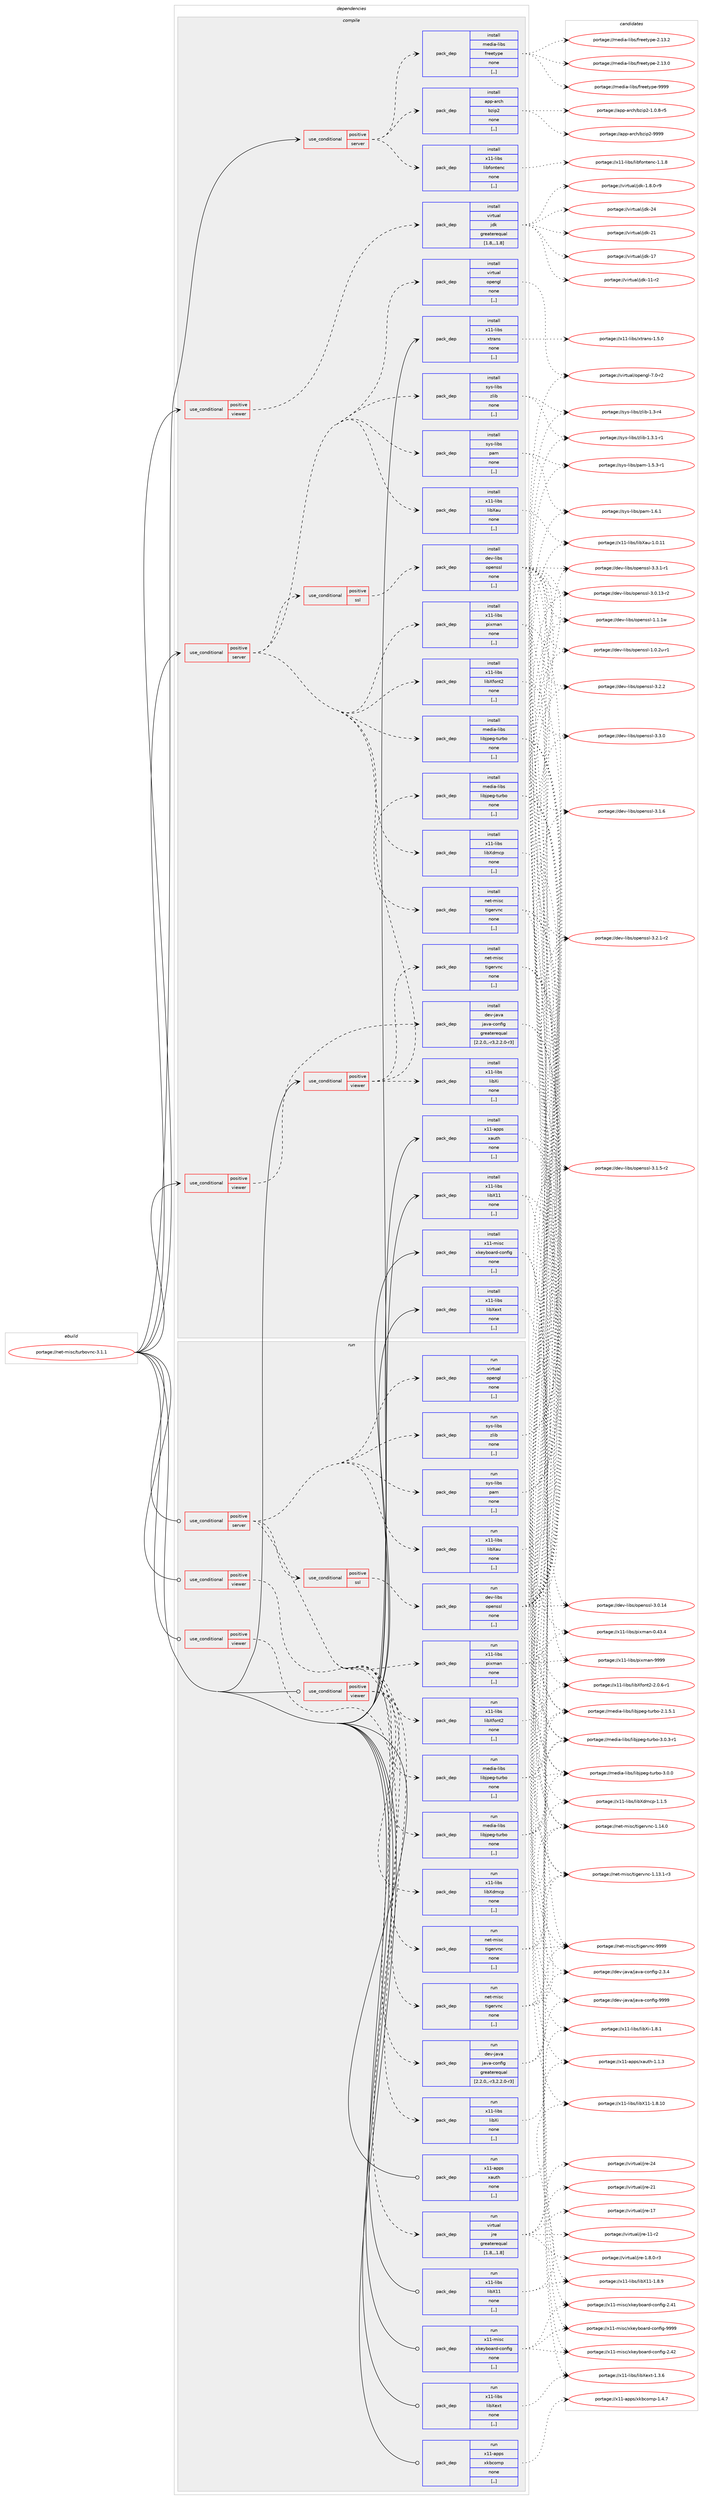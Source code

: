 digraph prolog {

# *************
# Graph options
# *************

newrank=true;
concentrate=true;
compound=true;
graph [rankdir=LR,fontname=Helvetica,fontsize=10,ranksep=1.5];#, ranksep=2.5, nodesep=0.2];
edge  [arrowhead=vee];
node  [fontname=Helvetica,fontsize=10];

# **********
# The ebuild
# **********

subgraph cluster_leftcol {
color=gray;
label=<<i>ebuild</i>>;
id [label="portage://net-misc/turbovnc-3.1.1", color=red, width=4, href="../net-misc/turbovnc-3.1.1.svg"];
}

# ****************
# The dependencies
# ****************

subgraph cluster_midcol {
color=gray;
label=<<i>dependencies</i>>;
subgraph cluster_compile {
fillcolor="#eeeeee";
style=filled;
label=<<i>compile</i>>;
subgraph cond99307 {
dependency377072 [label=<<TABLE BORDER="0" CELLBORDER="1" CELLSPACING="0" CELLPADDING="4"><TR><TD ROWSPAN="3" CELLPADDING="10">use_conditional</TD></TR><TR><TD>positive</TD></TR><TR><TD>server</TD></TR></TABLE>>, shape=none, color=red];
subgraph pack275048 {
dependency377073 [label=<<TABLE BORDER="0" CELLBORDER="1" CELLSPACING="0" CELLPADDING="4" WIDTH="220"><TR><TD ROWSPAN="6" CELLPADDING="30">pack_dep</TD></TR><TR><TD WIDTH="110">install</TD></TR><TR><TD>app-arch</TD></TR><TR><TD>bzip2</TD></TR><TR><TD>none</TD></TR><TR><TD>[,,]</TD></TR></TABLE>>, shape=none, color=blue];
}
dependency377072:e -> dependency377073:w [weight=20,style="dashed",arrowhead="vee"];
subgraph pack275049 {
dependency377074 [label=<<TABLE BORDER="0" CELLBORDER="1" CELLSPACING="0" CELLPADDING="4" WIDTH="220"><TR><TD ROWSPAN="6" CELLPADDING="30">pack_dep</TD></TR><TR><TD WIDTH="110">install</TD></TR><TR><TD>media-libs</TD></TR><TR><TD>freetype</TD></TR><TR><TD>none</TD></TR><TR><TD>[,,]</TD></TR></TABLE>>, shape=none, color=blue];
}
dependency377072:e -> dependency377074:w [weight=20,style="dashed",arrowhead="vee"];
subgraph pack275050 {
dependency377075 [label=<<TABLE BORDER="0" CELLBORDER="1" CELLSPACING="0" CELLPADDING="4" WIDTH="220"><TR><TD ROWSPAN="6" CELLPADDING="30">pack_dep</TD></TR><TR><TD WIDTH="110">install</TD></TR><TR><TD>x11-libs</TD></TR><TR><TD>libfontenc</TD></TR><TR><TD>none</TD></TR><TR><TD>[,,]</TD></TR></TABLE>>, shape=none, color=blue];
}
dependency377072:e -> dependency377075:w [weight=20,style="dashed",arrowhead="vee"];
}
id:e -> dependency377072:w [weight=20,style="solid",arrowhead="vee"];
subgraph cond99308 {
dependency377076 [label=<<TABLE BORDER="0" CELLBORDER="1" CELLSPACING="0" CELLPADDING="4"><TR><TD ROWSPAN="3" CELLPADDING="10">use_conditional</TD></TR><TR><TD>positive</TD></TR><TR><TD>server</TD></TR></TABLE>>, shape=none, color=red];
subgraph pack275051 {
dependency377077 [label=<<TABLE BORDER="0" CELLBORDER="1" CELLSPACING="0" CELLPADDING="4" WIDTH="220"><TR><TD ROWSPAN="6" CELLPADDING="30">pack_dep</TD></TR><TR><TD WIDTH="110">install</TD></TR><TR><TD>media-libs</TD></TR><TR><TD>libjpeg-turbo</TD></TR><TR><TD>none</TD></TR><TR><TD>[,,]</TD></TR></TABLE>>, shape=none, color=blue];
}
dependency377076:e -> dependency377077:w [weight=20,style="dashed",arrowhead="vee"];
subgraph pack275052 {
dependency377078 [label=<<TABLE BORDER="0" CELLBORDER="1" CELLSPACING="0" CELLPADDING="4" WIDTH="220"><TR><TD ROWSPAN="6" CELLPADDING="30">pack_dep</TD></TR><TR><TD WIDTH="110">install</TD></TR><TR><TD>sys-libs</TD></TR><TR><TD>pam</TD></TR><TR><TD>none</TD></TR><TR><TD>[,,]</TD></TR></TABLE>>, shape=none, color=blue];
}
dependency377076:e -> dependency377078:w [weight=20,style="dashed",arrowhead="vee"];
subgraph pack275053 {
dependency377079 [label=<<TABLE BORDER="0" CELLBORDER="1" CELLSPACING="0" CELLPADDING="4" WIDTH="220"><TR><TD ROWSPAN="6" CELLPADDING="30">pack_dep</TD></TR><TR><TD WIDTH="110">install</TD></TR><TR><TD>sys-libs</TD></TR><TR><TD>zlib</TD></TR><TR><TD>none</TD></TR><TR><TD>[,,]</TD></TR></TABLE>>, shape=none, color=blue];
}
dependency377076:e -> dependency377079:w [weight=20,style="dashed",arrowhead="vee"];
subgraph pack275054 {
dependency377080 [label=<<TABLE BORDER="0" CELLBORDER="1" CELLSPACING="0" CELLPADDING="4" WIDTH="220"><TR><TD ROWSPAN="6" CELLPADDING="30">pack_dep</TD></TR><TR><TD WIDTH="110">install</TD></TR><TR><TD>virtual</TD></TR><TR><TD>opengl</TD></TR><TR><TD>none</TD></TR><TR><TD>[,,]</TD></TR></TABLE>>, shape=none, color=blue];
}
dependency377076:e -> dependency377080:w [weight=20,style="dashed",arrowhead="vee"];
subgraph pack275055 {
dependency377081 [label=<<TABLE BORDER="0" CELLBORDER="1" CELLSPACING="0" CELLPADDING="4" WIDTH="220"><TR><TD ROWSPAN="6" CELLPADDING="30">pack_dep</TD></TR><TR><TD WIDTH="110">install</TD></TR><TR><TD>x11-libs</TD></TR><TR><TD>libXau</TD></TR><TR><TD>none</TD></TR><TR><TD>[,,]</TD></TR></TABLE>>, shape=none, color=blue];
}
dependency377076:e -> dependency377081:w [weight=20,style="dashed",arrowhead="vee"];
subgraph pack275056 {
dependency377082 [label=<<TABLE BORDER="0" CELLBORDER="1" CELLSPACING="0" CELLPADDING="4" WIDTH="220"><TR><TD ROWSPAN="6" CELLPADDING="30">pack_dep</TD></TR><TR><TD WIDTH="110">install</TD></TR><TR><TD>x11-libs</TD></TR><TR><TD>libXdmcp</TD></TR><TR><TD>none</TD></TR><TR><TD>[,,]</TD></TR></TABLE>>, shape=none, color=blue];
}
dependency377076:e -> dependency377082:w [weight=20,style="dashed",arrowhead="vee"];
subgraph pack275057 {
dependency377083 [label=<<TABLE BORDER="0" CELLBORDER="1" CELLSPACING="0" CELLPADDING="4" WIDTH="220"><TR><TD ROWSPAN="6" CELLPADDING="30">pack_dep</TD></TR><TR><TD WIDTH="110">install</TD></TR><TR><TD>x11-libs</TD></TR><TR><TD>libXfont2</TD></TR><TR><TD>none</TD></TR><TR><TD>[,,]</TD></TR></TABLE>>, shape=none, color=blue];
}
dependency377076:e -> dependency377083:w [weight=20,style="dashed",arrowhead="vee"];
subgraph pack275058 {
dependency377084 [label=<<TABLE BORDER="0" CELLBORDER="1" CELLSPACING="0" CELLPADDING="4" WIDTH="220"><TR><TD ROWSPAN="6" CELLPADDING="30">pack_dep</TD></TR><TR><TD WIDTH="110">install</TD></TR><TR><TD>x11-libs</TD></TR><TR><TD>pixman</TD></TR><TR><TD>none</TD></TR><TR><TD>[,,]</TD></TR></TABLE>>, shape=none, color=blue];
}
dependency377076:e -> dependency377084:w [weight=20,style="dashed",arrowhead="vee"];
subgraph cond99309 {
dependency377085 [label=<<TABLE BORDER="0" CELLBORDER="1" CELLSPACING="0" CELLPADDING="4"><TR><TD ROWSPAN="3" CELLPADDING="10">use_conditional</TD></TR><TR><TD>positive</TD></TR><TR><TD>ssl</TD></TR></TABLE>>, shape=none, color=red];
subgraph pack275059 {
dependency377086 [label=<<TABLE BORDER="0" CELLBORDER="1" CELLSPACING="0" CELLPADDING="4" WIDTH="220"><TR><TD ROWSPAN="6" CELLPADDING="30">pack_dep</TD></TR><TR><TD WIDTH="110">install</TD></TR><TR><TD>dev-libs</TD></TR><TR><TD>openssl</TD></TR><TR><TD>none</TD></TR><TR><TD>[,,]</TD></TR></TABLE>>, shape=none, color=blue];
}
dependency377085:e -> dependency377086:w [weight=20,style="dashed",arrowhead="vee"];
}
dependency377076:e -> dependency377085:w [weight=20,style="dashed",arrowhead="vee"];
subgraph pack275060 {
dependency377087 [label=<<TABLE BORDER="0" CELLBORDER="1" CELLSPACING="0" CELLPADDING="4" WIDTH="220"><TR><TD ROWSPAN="6" CELLPADDING="30">pack_dep</TD></TR><TR><TD WIDTH="110">install</TD></TR><TR><TD>net-misc</TD></TR><TR><TD>tigervnc</TD></TR><TR><TD>none</TD></TR><TR><TD>[,,]</TD></TR></TABLE>>, shape=none, color=blue];
}
dependency377076:e -> dependency377087:w [weight=20,style="dashed",arrowhead="vee"];
}
id:e -> dependency377076:w [weight=20,style="solid",arrowhead="vee"];
subgraph cond99310 {
dependency377088 [label=<<TABLE BORDER="0" CELLBORDER="1" CELLSPACING="0" CELLPADDING="4"><TR><TD ROWSPAN="3" CELLPADDING="10">use_conditional</TD></TR><TR><TD>positive</TD></TR><TR><TD>viewer</TD></TR></TABLE>>, shape=none, color=red];
subgraph pack275061 {
dependency377089 [label=<<TABLE BORDER="0" CELLBORDER="1" CELLSPACING="0" CELLPADDING="4" WIDTH="220"><TR><TD ROWSPAN="6" CELLPADDING="30">pack_dep</TD></TR><TR><TD WIDTH="110">install</TD></TR><TR><TD>dev-java</TD></TR><TR><TD>java-config</TD></TR><TR><TD>greaterequal</TD></TR><TR><TD>[2.2.0,,-r3,2.2.0-r3]</TD></TR></TABLE>>, shape=none, color=blue];
}
dependency377088:e -> dependency377089:w [weight=20,style="dashed",arrowhead="vee"];
}
id:e -> dependency377088:w [weight=20,style="solid",arrowhead="vee"];
subgraph cond99311 {
dependency377090 [label=<<TABLE BORDER="0" CELLBORDER="1" CELLSPACING="0" CELLPADDING="4"><TR><TD ROWSPAN="3" CELLPADDING="10">use_conditional</TD></TR><TR><TD>positive</TD></TR><TR><TD>viewer</TD></TR></TABLE>>, shape=none, color=red];
subgraph pack275062 {
dependency377091 [label=<<TABLE BORDER="0" CELLBORDER="1" CELLSPACING="0" CELLPADDING="4" WIDTH="220"><TR><TD ROWSPAN="6" CELLPADDING="30">pack_dep</TD></TR><TR><TD WIDTH="110">install</TD></TR><TR><TD>media-libs</TD></TR><TR><TD>libjpeg-turbo</TD></TR><TR><TD>none</TD></TR><TR><TD>[,,]</TD></TR></TABLE>>, shape=none, color=blue];
}
dependency377090:e -> dependency377091:w [weight=20,style="dashed",arrowhead="vee"];
subgraph pack275063 {
dependency377092 [label=<<TABLE BORDER="0" CELLBORDER="1" CELLSPACING="0" CELLPADDING="4" WIDTH="220"><TR><TD ROWSPAN="6" CELLPADDING="30">pack_dep</TD></TR><TR><TD WIDTH="110">install</TD></TR><TR><TD>x11-libs</TD></TR><TR><TD>libXi</TD></TR><TR><TD>none</TD></TR><TR><TD>[,,]</TD></TR></TABLE>>, shape=none, color=blue];
}
dependency377090:e -> dependency377092:w [weight=20,style="dashed",arrowhead="vee"];
subgraph pack275064 {
dependency377093 [label=<<TABLE BORDER="0" CELLBORDER="1" CELLSPACING="0" CELLPADDING="4" WIDTH="220"><TR><TD ROWSPAN="6" CELLPADDING="30">pack_dep</TD></TR><TR><TD WIDTH="110">install</TD></TR><TR><TD>net-misc</TD></TR><TR><TD>tigervnc</TD></TR><TR><TD>none</TD></TR><TR><TD>[,,]</TD></TR></TABLE>>, shape=none, color=blue];
}
dependency377090:e -> dependency377093:w [weight=20,style="dashed",arrowhead="vee"];
}
id:e -> dependency377090:w [weight=20,style="solid",arrowhead="vee"];
subgraph cond99312 {
dependency377094 [label=<<TABLE BORDER="0" CELLBORDER="1" CELLSPACING="0" CELLPADDING="4"><TR><TD ROWSPAN="3" CELLPADDING="10">use_conditional</TD></TR><TR><TD>positive</TD></TR><TR><TD>viewer</TD></TR></TABLE>>, shape=none, color=red];
subgraph pack275065 {
dependency377095 [label=<<TABLE BORDER="0" CELLBORDER="1" CELLSPACING="0" CELLPADDING="4" WIDTH="220"><TR><TD ROWSPAN="6" CELLPADDING="30">pack_dep</TD></TR><TR><TD WIDTH="110">install</TD></TR><TR><TD>virtual</TD></TR><TR><TD>jdk</TD></TR><TR><TD>greaterequal</TD></TR><TR><TD>[1.8,,,1.8]</TD></TR></TABLE>>, shape=none, color=blue];
}
dependency377094:e -> dependency377095:w [weight=20,style="dashed",arrowhead="vee"];
}
id:e -> dependency377094:w [weight=20,style="solid",arrowhead="vee"];
subgraph pack275066 {
dependency377096 [label=<<TABLE BORDER="0" CELLBORDER="1" CELLSPACING="0" CELLPADDING="4" WIDTH="220"><TR><TD ROWSPAN="6" CELLPADDING="30">pack_dep</TD></TR><TR><TD WIDTH="110">install</TD></TR><TR><TD>x11-apps</TD></TR><TR><TD>xauth</TD></TR><TR><TD>none</TD></TR><TR><TD>[,,]</TD></TR></TABLE>>, shape=none, color=blue];
}
id:e -> dependency377096:w [weight=20,style="solid",arrowhead="vee"];
subgraph pack275067 {
dependency377097 [label=<<TABLE BORDER="0" CELLBORDER="1" CELLSPACING="0" CELLPADDING="4" WIDTH="220"><TR><TD ROWSPAN="6" CELLPADDING="30">pack_dep</TD></TR><TR><TD WIDTH="110">install</TD></TR><TR><TD>x11-libs</TD></TR><TR><TD>libX11</TD></TR><TR><TD>none</TD></TR><TR><TD>[,,]</TD></TR></TABLE>>, shape=none, color=blue];
}
id:e -> dependency377097:w [weight=20,style="solid",arrowhead="vee"];
subgraph pack275068 {
dependency377098 [label=<<TABLE BORDER="0" CELLBORDER="1" CELLSPACING="0" CELLPADDING="4" WIDTH="220"><TR><TD ROWSPAN="6" CELLPADDING="30">pack_dep</TD></TR><TR><TD WIDTH="110">install</TD></TR><TR><TD>x11-libs</TD></TR><TR><TD>libXext</TD></TR><TR><TD>none</TD></TR><TR><TD>[,,]</TD></TR></TABLE>>, shape=none, color=blue];
}
id:e -> dependency377098:w [weight=20,style="solid",arrowhead="vee"];
subgraph pack275069 {
dependency377099 [label=<<TABLE BORDER="0" CELLBORDER="1" CELLSPACING="0" CELLPADDING="4" WIDTH="220"><TR><TD ROWSPAN="6" CELLPADDING="30">pack_dep</TD></TR><TR><TD WIDTH="110">install</TD></TR><TR><TD>x11-libs</TD></TR><TR><TD>xtrans</TD></TR><TR><TD>none</TD></TR><TR><TD>[,,]</TD></TR></TABLE>>, shape=none, color=blue];
}
id:e -> dependency377099:w [weight=20,style="solid",arrowhead="vee"];
subgraph pack275070 {
dependency377100 [label=<<TABLE BORDER="0" CELLBORDER="1" CELLSPACING="0" CELLPADDING="4" WIDTH="220"><TR><TD ROWSPAN="6" CELLPADDING="30">pack_dep</TD></TR><TR><TD WIDTH="110">install</TD></TR><TR><TD>x11-misc</TD></TR><TR><TD>xkeyboard-config</TD></TR><TR><TD>none</TD></TR><TR><TD>[,,]</TD></TR></TABLE>>, shape=none, color=blue];
}
id:e -> dependency377100:w [weight=20,style="solid",arrowhead="vee"];
}
subgraph cluster_compileandrun {
fillcolor="#eeeeee";
style=filled;
label=<<i>compile and run</i>>;
}
subgraph cluster_run {
fillcolor="#eeeeee";
style=filled;
label=<<i>run</i>>;
subgraph cond99313 {
dependency377101 [label=<<TABLE BORDER="0" CELLBORDER="1" CELLSPACING="0" CELLPADDING="4"><TR><TD ROWSPAN="3" CELLPADDING="10">use_conditional</TD></TR><TR><TD>positive</TD></TR><TR><TD>server</TD></TR></TABLE>>, shape=none, color=red];
subgraph pack275071 {
dependency377102 [label=<<TABLE BORDER="0" CELLBORDER="1" CELLSPACING="0" CELLPADDING="4" WIDTH="220"><TR><TD ROWSPAN="6" CELLPADDING="30">pack_dep</TD></TR><TR><TD WIDTH="110">run</TD></TR><TR><TD>media-libs</TD></TR><TR><TD>libjpeg-turbo</TD></TR><TR><TD>none</TD></TR><TR><TD>[,,]</TD></TR></TABLE>>, shape=none, color=blue];
}
dependency377101:e -> dependency377102:w [weight=20,style="dashed",arrowhead="vee"];
subgraph pack275072 {
dependency377103 [label=<<TABLE BORDER="0" CELLBORDER="1" CELLSPACING="0" CELLPADDING="4" WIDTH="220"><TR><TD ROWSPAN="6" CELLPADDING="30">pack_dep</TD></TR><TR><TD WIDTH="110">run</TD></TR><TR><TD>sys-libs</TD></TR><TR><TD>pam</TD></TR><TR><TD>none</TD></TR><TR><TD>[,,]</TD></TR></TABLE>>, shape=none, color=blue];
}
dependency377101:e -> dependency377103:w [weight=20,style="dashed",arrowhead="vee"];
subgraph pack275073 {
dependency377104 [label=<<TABLE BORDER="0" CELLBORDER="1" CELLSPACING="0" CELLPADDING="4" WIDTH="220"><TR><TD ROWSPAN="6" CELLPADDING="30">pack_dep</TD></TR><TR><TD WIDTH="110">run</TD></TR><TR><TD>sys-libs</TD></TR><TR><TD>zlib</TD></TR><TR><TD>none</TD></TR><TR><TD>[,,]</TD></TR></TABLE>>, shape=none, color=blue];
}
dependency377101:e -> dependency377104:w [weight=20,style="dashed",arrowhead="vee"];
subgraph pack275074 {
dependency377105 [label=<<TABLE BORDER="0" CELLBORDER="1" CELLSPACING="0" CELLPADDING="4" WIDTH="220"><TR><TD ROWSPAN="6" CELLPADDING="30">pack_dep</TD></TR><TR><TD WIDTH="110">run</TD></TR><TR><TD>virtual</TD></TR><TR><TD>opengl</TD></TR><TR><TD>none</TD></TR><TR><TD>[,,]</TD></TR></TABLE>>, shape=none, color=blue];
}
dependency377101:e -> dependency377105:w [weight=20,style="dashed",arrowhead="vee"];
subgraph pack275075 {
dependency377106 [label=<<TABLE BORDER="0" CELLBORDER="1" CELLSPACING="0" CELLPADDING="4" WIDTH="220"><TR><TD ROWSPAN="6" CELLPADDING="30">pack_dep</TD></TR><TR><TD WIDTH="110">run</TD></TR><TR><TD>x11-libs</TD></TR><TR><TD>libXau</TD></TR><TR><TD>none</TD></TR><TR><TD>[,,]</TD></TR></TABLE>>, shape=none, color=blue];
}
dependency377101:e -> dependency377106:w [weight=20,style="dashed",arrowhead="vee"];
subgraph pack275076 {
dependency377107 [label=<<TABLE BORDER="0" CELLBORDER="1" CELLSPACING="0" CELLPADDING="4" WIDTH="220"><TR><TD ROWSPAN="6" CELLPADDING="30">pack_dep</TD></TR><TR><TD WIDTH="110">run</TD></TR><TR><TD>x11-libs</TD></TR><TR><TD>libXdmcp</TD></TR><TR><TD>none</TD></TR><TR><TD>[,,]</TD></TR></TABLE>>, shape=none, color=blue];
}
dependency377101:e -> dependency377107:w [weight=20,style="dashed",arrowhead="vee"];
subgraph pack275077 {
dependency377108 [label=<<TABLE BORDER="0" CELLBORDER="1" CELLSPACING="0" CELLPADDING="4" WIDTH="220"><TR><TD ROWSPAN="6" CELLPADDING="30">pack_dep</TD></TR><TR><TD WIDTH="110">run</TD></TR><TR><TD>x11-libs</TD></TR><TR><TD>libXfont2</TD></TR><TR><TD>none</TD></TR><TR><TD>[,,]</TD></TR></TABLE>>, shape=none, color=blue];
}
dependency377101:e -> dependency377108:w [weight=20,style="dashed",arrowhead="vee"];
subgraph pack275078 {
dependency377109 [label=<<TABLE BORDER="0" CELLBORDER="1" CELLSPACING="0" CELLPADDING="4" WIDTH="220"><TR><TD ROWSPAN="6" CELLPADDING="30">pack_dep</TD></TR><TR><TD WIDTH="110">run</TD></TR><TR><TD>x11-libs</TD></TR><TR><TD>pixman</TD></TR><TR><TD>none</TD></TR><TR><TD>[,,]</TD></TR></TABLE>>, shape=none, color=blue];
}
dependency377101:e -> dependency377109:w [weight=20,style="dashed",arrowhead="vee"];
subgraph cond99314 {
dependency377110 [label=<<TABLE BORDER="0" CELLBORDER="1" CELLSPACING="0" CELLPADDING="4"><TR><TD ROWSPAN="3" CELLPADDING="10">use_conditional</TD></TR><TR><TD>positive</TD></TR><TR><TD>ssl</TD></TR></TABLE>>, shape=none, color=red];
subgraph pack275079 {
dependency377111 [label=<<TABLE BORDER="0" CELLBORDER="1" CELLSPACING="0" CELLPADDING="4" WIDTH="220"><TR><TD ROWSPAN="6" CELLPADDING="30">pack_dep</TD></TR><TR><TD WIDTH="110">run</TD></TR><TR><TD>dev-libs</TD></TR><TR><TD>openssl</TD></TR><TR><TD>none</TD></TR><TR><TD>[,,]</TD></TR></TABLE>>, shape=none, color=blue];
}
dependency377110:e -> dependency377111:w [weight=20,style="dashed",arrowhead="vee"];
}
dependency377101:e -> dependency377110:w [weight=20,style="dashed",arrowhead="vee"];
subgraph pack275080 {
dependency377112 [label=<<TABLE BORDER="0" CELLBORDER="1" CELLSPACING="0" CELLPADDING="4" WIDTH="220"><TR><TD ROWSPAN="6" CELLPADDING="30">pack_dep</TD></TR><TR><TD WIDTH="110">run</TD></TR><TR><TD>net-misc</TD></TR><TR><TD>tigervnc</TD></TR><TR><TD>none</TD></TR><TR><TD>[,,]</TD></TR></TABLE>>, shape=none, color=blue];
}
dependency377101:e -> dependency377112:w [weight=20,style="dashed",arrowhead="vee"];
}
id:e -> dependency377101:w [weight=20,style="solid",arrowhead="odot"];
subgraph cond99315 {
dependency377113 [label=<<TABLE BORDER="0" CELLBORDER="1" CELLSPACING="0" CELLPADDING="4"><TR><TD ROWSPAN="3" CELLPADDING="10">use_conditional</TD></TR><TR><TD>positive</TD></TR><TR><TD>viewer</TD></TR></TABLE>>, shape=none, color=red];
subgraph pack275081 {
dependency377114 [label=<<TABLE BORDER="0" CELLBORDER="1" CELLSPACING="0" CELLPADDING="4" WIDTH="220"><TR><TD ROWSPAN="6" CELLPADDING="30">pack_dep</TD></TR><TR><TD WIDTH="110">run</TD></TR><TR><TD>dev-java</TD></TR><TR><TD>java-config</TD></TR><TR><TD>greaterequal</TD></TR><TR><TD>[2.2.0,,-r3,2.2.0-r3]</TD></TR></TABLE>>, shape=none, color=blue];
}
dependency377113:e -> dependency377114:w [weight=20,style="dashed",arrowhead="vee"];
}
id:e -> dependency377113:w [weight=20,style="solid",arrowhead="odot"];
subgraph cond99316 {
dependency377115 [label=<<TABLE BORDER="0" CELLBORDER="1" CELLSPACING="0" CELLPADDING="4"><TR><TD ROWSPAN="3" CELLPADDING="10">use_conditional</TD></TR><TR><TD>positive</TD></TR><TR><TD>viewer</TD></TR></TABLE>>, shape=none, color=red];
subgraph pack275082 {
dependency377116 [label=<<TABLE BORDER="0" CELLBORDER="1" CELLSPACING="0" CELLPADDING="4" WIDTH="220"><TR><TD ROWSPAN="6" CELLPADDING="30">pack_dep</TD></TR><TR><TD WIDTH="110">run</TD></TR><TR><TD>media-libs</TD></TR><TR><TD>libjpeg-turbo</TD></TR><TR><TD>none</TD></TR><TR><TD>[,,]</TD></TR></TABLE>>, shape=none, color=blue];
}
dependency377115:e -> dependency377116:w [weight=20,style="dashed",arrowhead="vee"];
subgraph pack275083 {
dependency377117 [label=<<TABLE BORDER="0" CELLBORDER="1" CELLSPACING="0" CELLPADDING="4" WIDTH="220"><TR><TD ROWSPAN="6" CELLPADDING="30">pack_dep</TD></TR><TR><TD WIDTH="110">run</TD></TR><TR><TD>x11-libs</TD></TR><TR><TD>libXi</TD></TR><TR><TD>none</TD></TR><TR><TD>[,,]</TD></TR></TABLE>>, shape=none, color=blue];
}
dependency377115:e -> dependency377117:w [weight=20,style="dashed",arrowhead="vee"];
subgraph pack275084 {
dependency377118 [label=<<TABLE BORDER="0" CELLBORDER="1" CELLSPACING="0" CELLPADDING="4" WIDTH="220"><TR><TD ROWSPAN="6" CELLPADDING="30">pack_dep</TD></TR><TR><TD WIDTH="110">run</TD></TR><TR><TD>net-misc</TD></TR><TR><TD>tigervnc</TD></TR><TR><TD>none</TD></TR><TR><TD>[,,]</TD></TR></TABLE>>, shape=none, color=blue];
}
dependency377115:e -> dependency377118:w [weight=20,style="dashed",arrowhead="vee"];
}
id:e -> dependency377115:w [weight=20,style="solid",arrowhead="odot"];
subgraph cond99317 {
dependency377119 [label=<<TABLE BORDER="0" CELLBORDER="1" CELLSPACING="0" CELLPADDING="4"><TR><TD ROWSPAN="3" CELLPADDING="10">use_conditional</TD></TR><TR><TD>positive</TD></TR><TR><TD>viewer</TD></TR></TABLE>>, shape=none, color=red];
subgraph pack275085 {
dependency377120 [label=<<TABLE BORDER="0" CELLBORDER="1" CELLSPACING="0" CELLPADDING="4" WIDTH="220"><TR><TD ROWSPAN="6" CELLPADDING="30">pack_dep</TD></TR><TR><TD WIDTH="110">run</TD></TR><TR><TD>virtual</TD></TR><TR><TD>jre</TD></TR><TR><TD>greaterequal</TD></TR><TR><TD>[1.8,,,1.8]</TD></TR></TABLE>>, shape=none, color=blue];
}
dependency377119:e -> dependency377120:w [weight=20,style="dashed",arrowhead="vee"];
}
id:e -> dependency377119:w [weight=20,style="solid",arrowhead="odot"];
subgraph pack275086 {
dependency377121 [label=<<TABLE BORDER="0" CELLBORDER="1" CELLSPACING="0" CELLPADDING="4" WIDTH="220"><TR><TD ROWSPAN="6" CELLPADDING="30">pack_dep</TD></TR><TR><TD WIDTH="110">run</TD></TR><TR><TD>x11-apps</TD></TR><TR><TD>xauth</TD></TR><TR><TD>none</TD></TR><TR><TD>[,,]</TD></TR></TABLE>>, shape=none, color=blue];
}
id:e -> dependency377121:w [weight=20,style="solid",arrowhead="odot"];
subgraph pack275087 {
dependency377122 [label=<<TABLE BORDER="0" CELLBORDER="1" CELLSPACING="0" CELLPADDING="4" WIDTH="220"><TR><TD ROWSPAN="6" CELLPADDING="30">pack_dep</TD></TR><TR><TD WIDTH="110">run</TD></TR><TR><TD>x11-apps</TD></TR><TR><TD>xkbcomp</TD></TR><TR><TD>none</TD></TR><TR><TD>[,,]</TD></TR></TABLE>>, shape=none, color=blue];
}
id:e -> dependency377122:w [weight=20,style="solid",arrowhead="odot"];
subgraph pack275088 {
dependency377123 [label=<<TABLE BORDER="0" CELLBORDER="1" CELLSPACING="0" CELLPADDING="4" WIDTH="220"><TR><TD ROWSPAN="6" CELLPADDING="30">pack_dep</TD></TR><TR><TD WIDTH="110">run</TD></TR><TR><TD>x11-libs</TD></TR><TR><TD>libX11</TD></TR><TR><TD>none</TD></TR><TR><TD>[,,]</TD></TR></TABLE>>, shape=none, color=blue];
}
id:e -> dependency377123:w [weight=20,style="solid",arrowhead="odot"];
subgraph pack275089 {
dependency377124 [label=<<TABLE BORDER="0" CELLBORDER="1" CELLSPACING="0" CELLPADDING="4" WIDTH="220"><TR><TD ROWSPAN="6" CELLPADDING="30">pack_dep</TD></TR><TR><TD WIDTH="110">run</TD></TR><TR><TD>x11-libs</TD></TR><TR><TD>libXext</TD></TR><TR><TD>none</TD></TR><TR><TD>[,,]</TD></TR></TABLE>>, shape=none, color=blue];
}
id:e -> dependency377124:w [weight=20,style="solid",arrowhead="odot"];
subgraph pack275090 {
dependency377125 [label=<<TABLE BORDER="0" CELLBORDER="1" CELLSPACING="0" CELLPADDING="4" WIDTH="220"><TR><TD ROWSPAN="6" CELLPADDING="30">pack_dep</TD></TR><TR><TD WIDTH="110">run</TD></TR><TR><TD>x11-misc</TD></TR><TR><TD>xkeyboard-config</TD></TR><TR><TD>none</TD></TR><TR><TD>[,,]</TD></TR></TABLE>>, shape=none, color=blue];
}
id:e -> dependency377125:w [weight=20,style="solid",arrowhead="odot"];
}
}

# **************
# The candidates
# **************

subgraph cluster_choices {
rank=same;
color=gray;
label=<<i>candidates</i>>;

subgraph choice275048 {
color=black;
nodesep=1;
choice971121124597114991044798122105112504557575757 [label="portage://app-arch/bzip2-9999", color=red, width=4,href="../app-arch/bzip2-9999.svg"];
choice971121124597114991044798122105112504549464846564511453 [label="portage://app-arch/bzip2-1.0.8-r5", color=red, width=4,href="../app-arch/bzip2-1.0.8-r5.svg"];
dependency377073:e -> choice971121124597114991044798122105112504557575757:w [style=dotted,weight="100"];
dependency377073:e -> choice971121124597114991044798122105112504549464846564511453:w [style=dotted,weight="100"];
}
subgraph choice275049 {
color=black;
nodesep=1;
choice109101100105974510810598115471021141011011161211121014557575757 [label="portage://media-libs/freetype-9999", color=red, width=4,href="../media-libs/freetype-9999.svg"];
choice1091011001059745108105981154710211410110111612111210145504649514650 [label="portage://media-libs/freetype-2.13.2", color=red, width=4,href="../media-libs/freetype-2.13.2.svg"];
choice1091011001059745108105981154710211410110111612111210145504649514648 [label="portage://media-libs/freetype-2.13.0", color=red, width=4,href="../media-libs/freetype-2.13.0.svg"];
dependency377074:e -> choice109101100105974510810598115471021141011011161211121014557575757:w [style=dotted,weight="100"];
dependency377074:e -> choice1091011001059745108105981154710211410110111612111210145504649514650:w [style=dotted,weight="100"];
dependency377074:e -> choice1091011001059745108105981154710211410110111612111210145504649514648:w [style=dotted,weight="100"];
}
subgraph choice275050 {
color=black;
nodesep=1;
choice12049494510810598115471081059810211111011610111099454946494656 [label="portage://x11-libs/libfontenc-1.1.8", color=red, width=4,href="../x11-libs/libfontenc-1.1.8.svg"];
dependency377075:e -> choice12049494510810598115471081059810211111011610111099454946494656:w [style=dotted,weight="100"];
}
subgraph choice275051 {
color=black;
nodesep=1;
choice109101100105974510810598115471081059810611210110345116117114981114551464846514511449 [label="portage://media-libs/libjpeg-turbo-3.0.3-r1", color=red, width=4,href="../media-libs/libjpeg-turbo-3.0.3-r1.svg"];
choice10910110010597451081059811547108105981061121011034511611711498111455146484648 [label="portage://media-libs/libjpeg-turbo-3.0.0", color=red, width=4,href="../media-libs/libjpeg-turbo-3.0.0.svg"];
choice109101100105974510810598115471081059810611210110345116117114981114550464946534649 [label="portage://media-libs/libjpeg-turbo-2.1.5.1", color=red, width=4,href="../media-libs/libjpeg-turbo-2.1.5.1.svg"];
dependency377077:e -> choice109101100105974510810598115471081059810611210110345116117114981114551464846514511449:w [style=dotted,weight="100"];
dependency377077:e -> choice10910110010597451081059811547108105981061121011034511611711498111455146484648:w [style=dotted,weight="100"];
dependency377077:e -> choice109101100105974510810598115471081059810611210110345116117114981114550464946534649:w [style=dotted,weight="100"];
}
subgraph choice275052 {
color=black;
nodesep=1;
choice11512111545108105981154711297109454946544649 [label="portage://sys-libs/pam-1.6.1", color=red, width=4,href="../sys-libs/pam-1.6.1.svg"];
choice115121115451081059811547112971094549465346514511449 [label="portage://sys-libs/pam-1.5.3-r1", color=red, width=4,href="../sys-libs/pam-1.5.3-r1.svg"];
dependency377078:e -> choice11512111545108105981154711297109454946544649:w [style=dotted,weight="100"];
dependency377078:e -> choice115121115451081059811547112971094549465346514511449:w [style=dotted,weight="100"];
}
subgraph choice275053 {
color=black;
nodesep=1;
choice115121115451081059811547122108105984549465146494511449 [label="portage://sys-libs/zlib-1.3.1-r1", color=red, width=4,href="../sys-libs/zlib-1.3.1-r1.svg"];
choice11512111545108105981154712210810598454946514511452 [label="portage://sys-libs/zlib-1.3-r4", color=red, width=4,href="../sys-libs/zlib-1.3-r4.svg"];
dependency377079:e -> choice115121115451081059811547122108105984549465146494511449:w [style=dotted,weight="100"];
dependency377079:e -> choice11512111545108105981154712210810598454946514511452:w [style=dotted,weight="100"];
}
subgraph choice275054 {
color=black;
nodesep=1;
choice1181051141161179710847111112101110103108455546484511450 [label="portage://virtual/opengl-7.0-r2", color=red, width=4,href="../virtual/opengl-7.0-r2.svg"];
dependency377080:e -> choice1181051141161179710847111112101110103108455546484511450:w [style=dotted,weight="100"];
}
subgraph choice275055 {
color=black;
nodesep=1;
choice120494945108105981154710810598889711745494648464949 [label="portage://x11-libs/libXau-1.0.11", color=red, width=4,href="../x11-libs/libXau-1.0.11.svg"];
dependency377081:e -> choice120494945108105981154710810598889711745494648464949:w [style=dotted,weight="100"];
}
subgraph choice275056 {
color=black;
nodesep=1;
choice1204949451081059811547108105988810010999112454946494653 [label="portage://x11-libs/libXdmcp-1.1.5", color=red, width=4,href="../x11-libs/libXdmcp-1.1.5.svg"];
dependency377082:e -> choice1204949451081059811547108105988810010999112454946494653:w [style=dotted,weight="100"];
}
subgraph choice275057 {
color=black;
nodesep=1;
choice12049494510810598115471081059888102111110116504550464846544511449 [label="portage://x11-libs/libXfont2-2.0.6-r1", color=red, width=4,href="../x11-libs/libXfont2-2.0.6-r1.svg"];
dependency377083:e -> choice12049494510810598115471081059888102111110116504550464846544511449:w [style=dotted,weight="100"];
}
subgraph choice275058 {
color=black;
nodesep=1;
choice1204949451081059811547112105120109971104557575757 [label="portage://x11-libs/pixman-9999", color=red, width=4,href="../x11-libs/pixman-9999.svg"];
choice12049494510810598115471121051201099711045484652514652 [label="portage://x11-libs/pixman-0.43.4", color=red, width=4,href="../x11-libs/pixman-0.43.4.svg"];
dependency377084:e -> choice1204949451081059811547112105120109971104557575757:w [style=dotted,weight="100"];
dependency377084:e -> choice12049494510810598115471121051201099711045484652514652:w [style=dotted,weight="100"];
}
subgraph choice275059 {
color=black;
nodesep=1;
choice1001011184510810598115471111121011101151151084551465146494511449 [label="portage://dev-libs/openssl-3.3.1-r1", color=red, width=4,href="../dev-libs/openssl-3.3.1-r1.svg"];
choice100101118451081059811547111112101110115115108455146514648 [label="portage://dev-libs/openssl-3.3.0", color=red, width=4,href="../dev-libs/openssl-3.3.0.svg"];
choice100101118451081059811547111112101110115115108455146504650 [label="portage://dev-libs/openssl-3.2.2", color=red, width=4,href="../dev-libs/openssl-3.2.2.svg"];
choice1001011184510810598115471111121011101151151084551465046494511450 [label="portage://dev-libs/openssl-3.2.1-r2", color=red, width=4,href="../dev-libs/openssl-3.2.1-r2.svg"];
choice100101118451081059811547111112101110115115108455146494654 [label="portage://dev-libs/openssl-3.1.6", color=red, width=4,href="../dev-libs/openssl-3.1.6.svg"];
choice1001011184510810598115471111121011101151151084551464946534511450 [label="portage://dev-libs/openssl-3.1.5-r2", color=red, width=4,href="../dev-libs/openssl-3.1.5-r2.svg"];
choice10010111845108105981154711111210111011511510845514648464952 [label="portage://dev-libs/openssl-3.0.14", color=red, width=4,href="../dev-libs/openssl-3.0.14.svg"];
choice100101118451081059811547111112101110115115108455146484649514511450 [label="portage://dev-libs/openssl-3.0.13-r2", color=red, width=4,href="../dev-libs/openssl-3.0.13-r2.svg"];
choice100101118451081059811547111112101110115115108454946494649119 [label="portage://dev-libs/openssl-1.1.1w", color=red, width=4,href="../dev-libs/openssl-1.1.1w.svg"];
choice1001011184510810598115471111121011101151151084549464846501174511449 [label="portage://dev-libs/openssl-1.0.2u-r1", color=red, width=4,href="../dev-libs/openssl-1.0.2u-r1.svg"];
dependency377086:e -> choice1001011184510810598115471111121011101151151084551465146494511449:w [style=dotted,weight="100"];
dependency377086:e -> choice100101118451081059811547111112101110115115108455146514648:w [style=dotted,weight="100"];
dependency377086:e -> choice100101118451081059811547111112101110115115108455146504650:w [style=dotted,weight="100"];
dependency377086:e -> choice1001011184510810598115471111121011101151151084551465046494511450:w [style=dotted,weight="100"];
dependency377086:e -> choice100101118451081059811547111112101110115115108455146494654:w [style=dotted,weight="100"];
dependency377086:e -> choice1001011184510810598115471111121011101151151084551464946534511450:w [style=dotted,weight="100"];
dependency377086:e -> choice10010111845108105981154711111210111011511510845514648464952:w [style=dotted,weight="100"];
dependency377086:e -> choice100101118451081059811547111112101110115115108455146484649514511450:w [style=dotted,weight="100"];
dependency377086:e -> choice100101118451081059811547111112101110115115108454946494649119:w [style=dotted,weight="100"];
dependency377086:e -> choice1001011184510810598115471111121011101151151084549464846501174511449:w [style=dotted,weight="100"];
}
subgraph choice275060 {
color=black;
nodesep=1;
choice110101116451091051159947116105103101114118110994557575757 [label="portage://net-misc/tigervnc-9999", color=red, width=4,href="../net-misc/tigervnc-9999.svg"];
choice1101011164510910511599471161051031011141181109945494649524648 [label="portage://net-misc/tigervnc-1.14.0", color=red, width=4,href="../net-misc/tigervnc-1.14.0.svg"];
choice11010111645109105115994711610510310111411811099454946495146494511451 [label="portage://net-misc/tigervnc-1.13.1-r3", color=red, width=4,href="../net-misc/tigervnc-1.13.1-r3.svg"];
dependency377087:e -> choice110101116451091051159947116105103101114118110994557575757:w [style=dotted,weight="100"];
dependency377087:e -> choice1101011164510910511599471161051031011141181109945494649524648:w [style=dotted,weight="100"];
dependency377087:e -> choice11010111645109105115994711610510310111411811099454946495146494511451:w [style=dotted,weight="100"];
}
subgraph choice275061 {
color=black;
nodesep=1;
choice10010111845106971189747106971189745991111101021051034557575757 [label="portage://dev-java/java-config-9999", color=red, width=4,href="../dev-java/java-config-9999.svg"];
choice1001011184510697118974710697118974599111110102105103455046514652 [label="portage://dev-java/java-config-2.3.4", color=red, width=4,href="../dev-java/java-config-2.3.4.svg"];
dependency377089:e -> choice10010111845106971189747106971189745991111101021051034557575757:w [style=dotted,weight="100"];
dependency377089:e -> choice1001011184510697118974710697118974599111110102105103455046514652:w [style=dotted,weight="100"];
}
subgraph choice275062 {
color=black;
nodesep=1;
choice109101100105974510810598115471081059810611210110345116117114981114551464846514511449 [label="portage://media-libs/libjpeg-turbo-3.0.3-r1", color=red, width=4,href="../media-libs/libjpeg-turbo-3.0.3-r1.svg"];
choice10910110010597451081059811547108105981061121011034511611711498111455146484648 [label="portage://media-libs/libjpeg-turbo-3.0.0", color=red, width=4,href="../media-libs/libjpeg-turbo-3.0.0.svg"];
choice109101100105974510810598115471081059810611210110345116117114981114550464946534649 [label="portage://media-libs/libjpeg-turbo-2.1.5.1", color=red, width=4,href="../media-libs/libjpeg-turbo-2.1.5.1.svg"];
dependency377091:e -> choice109101100105974510810598115471081059810611210110345116117114981114551464846514511449:w [style=dotted,weight="100"];
dependency377091:e -> choice10910110010597451081059811547108105981061121011034511611711498111455146484648:w [style=dotted,weight="100"];
dependency377091:e -> choice109101100105974510810598115471081059810611210110345116117114981114550464946534649:w [style=dotted,weight="100"];
}
subgraph choice275063 {
color=black;
nodesep=1;
choice12049494510810598115471081059888105454946564649 [label="portage://x11-libs/libXi-1.8.1", color=red, width=4,href="../x11-libs/libXi-1.8.1.svg"];
dependency377092:e -> choice12049494510810598115471081059888105454946564649:w [style=dotted,weight="100"];
}
subgraph choice275064 {
color=black;
nodesep=1;
choice110101116451091051159947116105103101114118110994557575757 [label="portage://net-misc/tigervnc-9999", color=red, width=4,href="../net-misc/tigervnc-9999.svg"];
choice1101011164510910511599471161051031011141181109945494649524648 [label="portage://net-misc/tigervnc-1.14.0", color=red, width=4,href="../net-misc/tigervnc-1.14.0.svg"];
choice11010111645109105115994711610510310111411811099454946495146494511451 [label="portage://net-misc/tigervnc-1.13.1-r3", color=red, width=4,href="../net-misc/tigervnc-1.13.1-r3.svg"];
dependency377093:e -> choice110101116451091051159947116105103101114118110994557575757:w [style=dotted,weight="100"];
dependency377093:e -> choice1101011164510910511599471161051031011141181109945494649524648:w [style=dotted,weight="100"];
dependency377093:e -> choice11010111645109105115994711610510310111411811099454946495146494511451:w [style=dotted,weight="100"];
}
subgraph choice275065 {
color=black;
nodesep=1;
choice1181051141161179710847106100107455052 [label="portage://virtual/jdk-24", color=red, width=4,href="../virtual/jdk-24.svg"];
choice1181051141161179710847106100107455049 [label="portage://virtual/jdk-21", color=red, width=4,href="../virtual/jdk-21.svg"];
choice1181051141161179710847106100107454955 [label="portage://virtual/jdk-17", color=red, width=4,href="../virtual/jdk-17.svg"];
choice11810511411611797108471061001074549494511450 [label="portage://virtual/jdk-11-r2", color=red, width=4,href="../virtual/jdk-11-r2.svg"];
choice11810511411611797108471061001074549465646484511457 [label="portage://virtual/jdk-1.8.0-r9", color=red, width=4,href="../virtual/jdk-1.8.0-r9.svg"];
dependency377095:e -> choice1181051141161179710847106100107455052:w [style=dotted,weight="100"];
dependency377095:e -> choice1181051141161179710847106100107455049:w [style=dotted,weight="100"];
dependency377095:e -> choice1181051141161179710847106100107454955:w [style=dotted,weight="100"];
dependency377095:e -> choice11810511411611797108471061001074549494511450:w [style=dotted,weight="100"];
dependency377095:e -> choice11810511411611797108471061001074549465646484511457:w [style=dotted,weight="100"];
}
subgraph choice275066 {
color=black;
nodesep=1;
choice120494945971121121154712097117116104454946494651 [label="portage://x11-apps/xauth-1.1.3", color=red, width=4,href="../x11-apps/xauth-1.1.3.svg"];
dependency377096:e -> choice120494945971121121154712097117116104454946494651:w [style=dotted,weight="100"];
}
subgraph choice275067 {
color=black;
nodesep=1;
choice12049494510810598115471081059888494945494656464948 [label="portage://x11-libs/libX11-1.8.10", color=red, width=4,href="../x11-libs/libX11-1.8.10.svg"];
choice120494945108105981154710810598884949454946564657 [label="portage://x11-libs/libX11-1.8.9", color=red, width=4,href="../x11-libs/libX11-1.8.9.svg"];
dependency377097:e -> choice12049494510810598115471081059888494945494656464948:w [style=dotted,weight="100"];
dependency377097:e -> choice120494945108105981154710810598884949454946564657:w [style=dotted,weight="100"];
}
subgraph choice275068 {
color=black;
nodesep=1;
choice12049494510810598115471081059888101120116454946514654 [label="portage://x11-libs/libXext-1.3.6", color=red, width=4,href="../x11-libs/libXext-1.3.6.svg"];
dependency377098:e -> choice12049494510810598115471081059888101120116454946514654:w [style=dotted,weight="100"];
}
subgraph choice275069 {
color=black;
nodesep=1;
choice120494945108105981154712011611497110115454946534648 [label="portage://x11-libs/xtrans-1.5.0", color=red, width=4,href="../x11-libs/xtrans-1.5.0.svg"];
dependency377099:e -> choice120494945108105981154712011611497110115454946534648:w [style=dotted,weight="100"];
}
subgraph choice275070 {
color=black;
nodesep=1;
choice1204949451091051159947120107101121981119711410045991111101021051034557575757 [label="portage://x11-misc/xkeyboard-config-9999", color=red, width=4,href="../x11-misc/xkeyboard-config-9999.svg"];
choice1204949451091051159947120107101121981119711410045991111101021051034550465250 [label="portage://x11-misc/xkeyboard-config-2.42", color=red, width=4,href="../x11-misc/xkeyboard-config-2.42.svg"];
choice1204949451091051159947120107101121981119711410045991111101021051034550465249 [label="portage://x11-misc/xkeyboard-config-2.41", color=red, width=4,href="../x11-misc/xkeyboard-config-2.41.svg"];
dependency377100:e -> choice1204949451091051159947120107101121981119711410045991111101021051034557575757:w [style=dotted,weight="100"];
dependency377100:e -> choice1204949451091051159947120107101121981119711410045991111101021051034550465250:w [style=dotted,weight="100"];
dependency377100:e -> choice1204949451091051159947120107101121981119711410045991111101021051034550465249:w [style=dotted,weight="100"];
}
subgraph choice275071 {
color=black;
nodesep=1;
choice109101100105974510810598115471081059810611210110345116117114981114551464846514511449 [label="portage://media-libs/libjpeg-turbo-3.0.3-r1", color=red, width=4,href="../media-libs/libjpeg-turbo-3.0.3-r1.svg"];
choice10910110010597451081059811547108105981061121011034511611711498111455146484648 [label="portage://media-libs/libjpeg-turbo-3.0.0", color=red, width=4,href="../media-libs/libjpeg-turbo-3.0.0.svg"];
choice109101100105974510810598115471081059810611210110345116117114981114550464946534649 [label="portage://media-libs/libjpeg-turbo-2.1.5.1", color=red, width=4,href="../media-libs/libjpeg-turbo-2.1.5.1.svg"];
dependency377102:e -> choice109101100105974510810598115471081059810611210110345116117114981114551464846514511449:w [style=dotted,weight="100"];
dependency377102:e -> choice10910110010597451081059811547108105981061121011034511611711498111455146484648:w [style=dotted,weight="100"];
dependency377102:e -> choice109101100105974510810598115471081059810611210110345116117114981114550464946534649:w [style=dotted,weight="100"];
}
subgraph choice275072 {
color=black;
nodesep=1;
choice11512111545108105981154711297109454946544649 [label="portage://sys-libs/pam-1.6.1", color=red, width=4,href="../sys-libs/pam-1.6.1.svg"];
choice115121115451081059811547112971094549465346514511449 [label="portage://sys-libs/pam-1.5.3-r1", color=red, width=4,href="../sys-libs/pam-1.5.3-r1.svg"];
dependency377103:e -> choice11512111545108105981154711297109454946544649:w [style=dotted,weight="100"];
dependency377103:e -> choice115121115451081059811547112971094549465346514511449:w [style=dotted,weight="100"];
}
subgraph choice275073 {
color=black;
nodesep=1;
choice115121115451081059811547122108105984549465146494511449 [label="portage://sys-libs/zlib-1.3.1-r1", color=red, width=4,href="../sys-libs/zlib-1.3.1-r1.svg"];
choice11512111545108105981154712210810598454946514511452 [label="portage://sys-libs/zlib-1.3-r4", color=red, width=4,href="../sys-libs/zlib-1.3-r4.svg"];
dependency377104:e -> choice115121115451081059811547122108105984549465146494511449:w [style=dotted,weight="100"];
dependency377104:e -> choice11512111545108105981154712210810598454946514511452:w [style=dotted,weight="100"];
}
subgraph choice275074 {
color=black;
nodesep=1;
choice1181051141161179710847111112101110103108455546484511450 [label="portage://virtual/opengl-7.0-r2", color=red, width=4,href="../virtual/opengl-7.0-r2.svg"];
dependency377105:e -> choice1181051141161179710847111112101110103108455546484511450:w [style=dotted,weight="100"];
}
subgraph choice275075 {
color=black;
nodesep=1;
choice120494945108105981154710810598889711745494648464949 [label="portage://x11-libs/libXau-1.0.11", color=red, width=4,href="../x11-libs/libXau-1.0.11.svg"];
dependency377106:e -> choice120494945108105981154710810598889711745494648464949:w [style=dotted,weight="100"];
}
subgraph choice275076 {
color=black;
nodesep=1;
choice1204949451081059811547108105988810010999112454946494653 [label="portage://x11-libs/libXdmcp-1.1.5", color=red, width=4,href="../x11-libs/libXdmcp-1.1.5.svg"];
dependency377107:e -> choice1204949451081059811547108105988810010999112454946494653:w [style=dotted,weight="100"];
}
subgraph choice275077 {
color=black;
nodesep=1;
choice12049494510810598115471081059888102111110116504550464846544511449 [label="portage://x11-libs/libXfont2-2.0.6-r1", color=red, width=4,href="../x11-libs/libXfont2-2.0.6-r1.svg"];
dependency377108:e -> choice12049494510810598115471081059888102111110116504550464846544511449:w [style=dotted,weight="100"];
}
subgraph choice275078 {
color=black;
nodesep=1;
choice1204949451081059811547112105120109971104557575757 [label="portage://x11-libs/pixman-9999", color=red, width=4,href="../x11-libs/pixman-9999.svg"];
choice12049494510810598115471121051201099711045484652514652 [label="portage://x11-libs/pixman-0.43.4", color=red, width=4,href="../x11-libs/pixman-0.43.4.svg"];
dependency377109:e -> choice1204949451081059811547112105120109971104557575757:w [style=dotted,weight="100"];
dependency377109:e -> choice12049494510810598115471121051201099711045484652514652:w [style=dotted,weight="100"];
}
subgraph choice275079 {
color=black;
nodesep=1;
choice1001011184510810598115471111121011101151151084551465146494511449 [label="portage://dev-libs/openssl-3.3.1-r1", color=red, width=4,href="../dev-libs/openssl-3.3.1-r1.svg"];
choice100101118451081059811547111112101110115115108455146514648 [label="portage://dev-libs/openssl-3.3.0", color=red, width=4,href="../dev-libs/openssl-3.3.0.svg"];
choice100101118451081059811547111112101110115115108455146504650 [label="portage://dev-libs/openssl-3.2.2", color=red, width=4,href="../dev-libs/openssl-3.2.2.svg"];
choice1001011184510810598115471111121011101151151084551465046494511450 [label="portage://dev-libs/openssl-3.2.1-r2", color=red, width=4,href="../dev-libs/openssl-3.2.1-r2.svg"];
choice100101118451081059811547111112101110115115108455146494654 [label="portage://dev-libs/openssl-3.1.6", color=red, width=4,href="../dev-libs/openssl-3.1.6.svg"];
choice1001011184510810598115471111121011101151151084551464946534511450 [label="portage://dev-libs/openssl-3.1.5-r2", color=red, width=4,href="../dev-libs/openssl-3.1.5-r2.svg"];
choice10010111845108105981154711111210111011511510845514648464952 [label="portage://dev-libs/openssl-3.0.14", color=red, width=4,href="../dev-libs/openssl-3.0.14.svg"];
choice100101118451081059811547111112101110115115108455146484649514511450 [label="portage://dev-libs/openssl-3.0.13-r2", color=red, width=4,href="../dev-libs/openssl-3.0.13-r2.svg"];
choice100101118451081059811547111112101110115115108454946494649119 [label="portage://dev-libs/openssl-1.1.1w", color=red, width=4,href="../dev-libs/openssl-1.1.1w.svg"];
choice1001011184510810598115471111121011101151151084549464846501174511449 [label="portage://dev-libs/openssl-1.0.2u-r1", color=red, width=4,href="../dev-libs/openssl-1.0.2u-r1.svg"];
dependency377111:e -> choice1001011184510810598115471111121011101151151084551465146494511449:w [style=dotted,weight="100"];
dependency377111:e -> choice100101118451081059811547111112101110115115108455146514648:w [style=dotted,weight="100"];
dependency377111:e -> choice100101118451081059811547111112101110115115108455146504650:w [style=dotted,weight="100"];
dependency377111:e -> choice1001011184510810598115471111121011101151151084551465046494511450:w [style=dotted,weight="100"];
dependency377111:e -> choice100101118451081059811547111112101110115115108455146494654:w [style=dotted,weight="100"];
dependency377111:e -> choice1001011184510810598115471111121011101151151084551464946534511450:w [style=dotted,weight="100"];
dependency377111:e -> choice10010111845108105981154711111210111011511510845514648464952:w [style=dotted,weight="100"];
dependency377111:e -> choice100101118451081059811547111112101110115115108455146484649514511450:w [style=dotted,weight="100"];
dependency377111:e -> choice100101118451081059811547111112101110115115108454946494649119:w [style=dotted,weight="100"];
dependency377111:e -> choice1001011184510810598115471111121011101151151084549464846501174511449:w [style=dotted,weight="100"];
}
subgraph choice275080 {
color=black;
nodesep=1;
choice110101116451091051159947116105103101114118110994557575757 [label="portage://net-misc/tigervnc-9999", color=red, width=4,href="../net-misc/tigervnc-9999.svg"];
choice1101011164510910511599471161051031011141181109945494649524648 [label="portage://net-misc/tigervnc-1.14.0", color=red, width=4,href="../net-misc/tigervnc-1.14.0.svg"];
choice11010111645109105115994711610510310111411811099454946495146494511451 [label="portage://net-misc/tigervnc-1.13.1-r3", color=red, width=4,href="../net-misc/tigervnc-1.13.1-r3.svg"];
dependency377112:e -> choice110101116451091051159947116105103101114118110994557575757:w [style=dotted,weight="100"];
dependency377112:e -> choice1101011164510910511599471161051031011141181109945494649524648:w [style=dotted,weight="100"];
dependency377112:e -> choice11010111645109105115994711610510310111411811099454946495146494511451:w [style=dotted,weight="100"];
}
subgraph choice275081 {
color=black;
nodesep=1;
choice10010111845106971189747106971189745991111101021051034557575757 [label="portage://dev-java/java-config-9999", color=red, width=4,href="../dev-java/java-config-9999.svg"];
choice1001011184510697118974710697118974599111110102105103455046514652 [label="portage://dev-java/java-config-2.3.4", color=red, width=4,href="../dev-java/java-config-2.3.4.svg"];
dependency377114:e -> choice10010111845106971189747106971189745991111101021051034557575757:w [style=dotted,weight="100"];
dependency377114:e -> choice1001011184510697118974710697118974599111110102105103455046514652:w [style=dotted,weight="100"];
}
subgraph choice275082 {
color=black;
nodesep=1;
choice109101100105974510810598115471081059810611210110345116117114981114551464846514511449 [label="portage://media-libs/libjpeg-turbo-3.0.3-r1", color=red, width=4,href="../media-libs/libjpeg-turbo-3.0.3-r1.svg"];
choice10910110010597451081059811547108105981061121011034511611711498111455146484648 [label="portage://media-libs/libjpeg-turbo-3.0.0", color=red, width=4,href="../media-libs/libjpeg-turbo-3.0.0.svg"];
choice109101100105974510810598115471081059810611210110345116117114981114550464946534649 [label="portage://media-libs/libjpeg-turbo-2.1.5.1", color=red, width=4,href="../media-libs/libjpeg-turbo-2.1.5.1.svg"];
dependency377116:e -> choice109101100105974510810598115471081059810611210110345116117114981114551464846514511449:w [style=dotted,weight="100"];
dependency377116:e -> choice10910110010597451081059811547108105981061121011034511611711498111455146484648:w [style=dotted,weight="100"];
dependency377116:e -> choice109101100105974510810598115471081059810611210110345116117114981114550464946534649:w [style=dotted,weight="100"];
}
subgraph choice275083 {
color=black;
nodesep=1;
choice12049494510810598115471081059888105454946564649 [label="portage://x11-libs/libXi-1.8.1", color=red, width=4,href="../x11-libs/libXi-1.8.1.svg"];
dependency377117:e -> choice12049494510810598115471081059888105454946564649:w [style=dotted,weight="100"];
}
subgraph choice275084 {
color=black;
nodesep=1;
choice110101116451091051159947116105103101114118110994557575757 [label="portage://net-misc/tigervnc-9999", color=red, width=4,href="../net-misc/tigervnc-9999.svg"];
choice1101011164510910511599471161051031011141181109945494649524648 [label="portage://net-misc/tigervnc-1.14.0", color=red, width=4,href="../net-misc/tigervnc-1.14.0.svg"];
choice11010111645109105115994711610510310111411811099454946495146494511451 [label="portage://net-misc/tigervnc-1.13.1-r3", color=red, width=4,href="../net-misc/tigervnc-1.13.1-r3.svg"];
dependency377118:e -> choice110101116451091051159947116105103101114118110994557575757:w [style=dotted,weight="100"];
dependency377118:e -> choice1101011164510910511599471161051031011141181109945494649524648:w [style=dotted,weight="100"];
dependency377118:e -> choice11010111645109105115994711610510310111411811099454946495146494511451:w [style=dotted,weight="100"];
}
subgraph choice275085 {
color=black;
nodesep=1;
choice1181051141161179710847106114101455052 [label="portage://virtual/jre-24", color=red, width=4,href="../virtual/jre-24.svg"];
choice1181051141161179710847106114101455049 [label="portage://virtual/jre-21", color=red, width=4,href="../virtual/jre-21.svg"];
choice1181051141161179710847106114101454955 [label="portage://virtual/jre-17", color=red, width=4,href="../virtual/jre-17.svg"];
choice11810511411611797108471061141014549494511450 [label="portage://virtual/jre-11-r2", color=red, width=4,href="../virtual/jre-11-r2.svg"];
choice11810511411611797108471061141014549465646484511451 [label="portage://virtual/jre-1.8.0-r3", color=red, width=4,href="../virtual/jre-1.8.0-r3.svg"];
dependency377120:e -> choice1181051141161179710847106114101455052:w [style=dotted,weight="100"];
dependency377120:e -> choice1181051141161179710847106114101455049:w [style=dotted,weight="100"];
dependency377120:e -> choice1181051141161179710847106114101454955:w [style=dotted,weight="100"];
dependency377120:e -> choice11810511411611797108471061141014549494511450:w [style=dotted,weight="100"];
dependency377120:e -> choice11810511411611797108471061141014549465646484511451:w [style=dotted,weight="100"];
}
subgraph choice275086 {
color=black;
nodesep=1;
choice120494945971121121154712097117116104454946494651 [label="portage://x11-apps/xauth-1.1.3", color=red, width=4,href="../x11-apps/xauth-1.1.3.svg"];
dependency377121:e -> choice120494945971121121154712097117116104454946494651:w [style=dotted,weight="100"];
}
subgraph choice275087 {
color=black;
nodesep=1;
choice12049494597112112115471201079899111109112454946524655 [label="portage://x11-apps/xkbcomp-1.4.7", color=red, width=4,href="../x11-apps/xkbcomp-1.4.7.svg"];
dependency377122:e -> choice12049494597112112115471201079899111109112454946524655:w [style=dotted,weight="100"];
}
subgraph choice275088 {
color=black;
nodesep=1;
choice12049494510810598115471081059888494945494656464948 [label="portage://x11-libs/libX11-1.8.10", color=red, width=4,href="../x11-libs/libX11-1.8.10.svg"];
choice120494945108105981154710810598884949454946564657 [label="portage://x11-libs/libX11-1.8.9", color=red, width=4,href="../x11-libs/libX11-1.8.9.svg"];
dependency377123:e -> choice12049494510810598115471081059888494945494656464948:w [style=dotted,weight="100"];
dependency377123:e -> choice120494945108105981154710810598884949454946564657:w [style=dotted,weight="100"];
}
subgraph choice275089 {
color=black;
nodesep=1;
choice12049494510810598115471081059888101120116454946514654 [label="portage://x11-libs/libXext-1.3.6", color=red, width=4,href="../x11-libs/libXext-1.3.6.svg"];
dependency377124:e -> choice12049494510810598115471081059888101120116454946514654:w [style=dotted,weight="100"];
}
subgraph choice275090 {
color=black;
nodesep=1;
choice1204949451091051159947120107101121981119711410045991111101021051034557575757 [label="portage://x11-misc/xkeyboard-config-9999", color=red, width=4,href="../x11-misc/xkeyboard-config-9999.svg"];
choice1204949451091051159947120107101121981119711410045991111101021051034550465250 [label="portage://x11-misc/xkeyboard-config-2.42", color=red, width=4,href="../x11-misc/xkeyboard-config-2.42.svg"];
choice1204949451091051159947120107101121981119711410045991111101021051034550465249 [label="portage://x11-misc/xkeyboard-config-2.41", color=red, width=4,href="../x11-misc/xkeyboard-config-2.41.svg"];
dependency377125:e -> choice1204949451091051159947120107101121981119711410045991111101021051034557575757:w [style=dotted,weight="100"];
dependency377125:e -> choice1204949451091051159947120107101121981119711410045991111101021051034550465250:w [style=dotted,weight="100"];
dependency377125:e -> choice1204949451091051159947120107101121981119711410045991111101021051034550465249:w [style=dotted,weight="100"];
}
}

}
